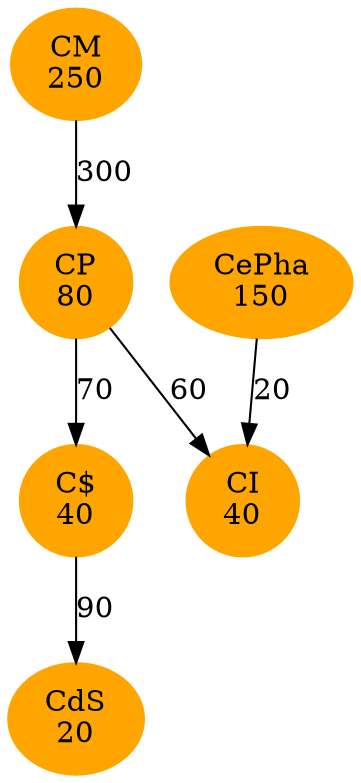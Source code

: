 digraph G {
node [color=orange, style=filled]
0 -> 1[label=300]
1 -> 2[label=70]
1 -> 4[label=60]
2 -> 3[label=90]
5 -> 4[label=20]
0 [label = "CM
250"]
1 [label = "CP
80"]
2 [label = "C$
40"]
3 [label = "CdS
20"]
4 [label = "CI
40"]
5 [label = "CePha
150"]
}
